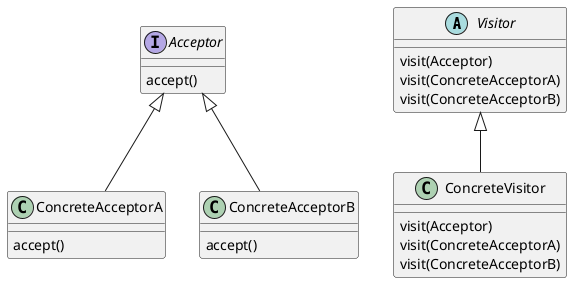 @startuml
abstract class Visitor{
  visit(Acceptor)
  visit(ConcreteAcceptorA)
  visit(ConcreteAcceptorB)
}

class ConcreteVisitor{
  visit(Acceptor)
  visit(ConcreteAcceptorA)
  visit(ConcreteAcceptorB)
}

Interface Acceptor{
  accept()
}

class ConcreteAcceptorA{
  accept()
}

class ConcreteAcceptorB{
  accept()
}

ConcreteVisitor -up-|> Visitor
ConcreteAcceptorA -up-|> Acceptor
ConcreteAcceptorB -up-|> Acceptor

@enduml
